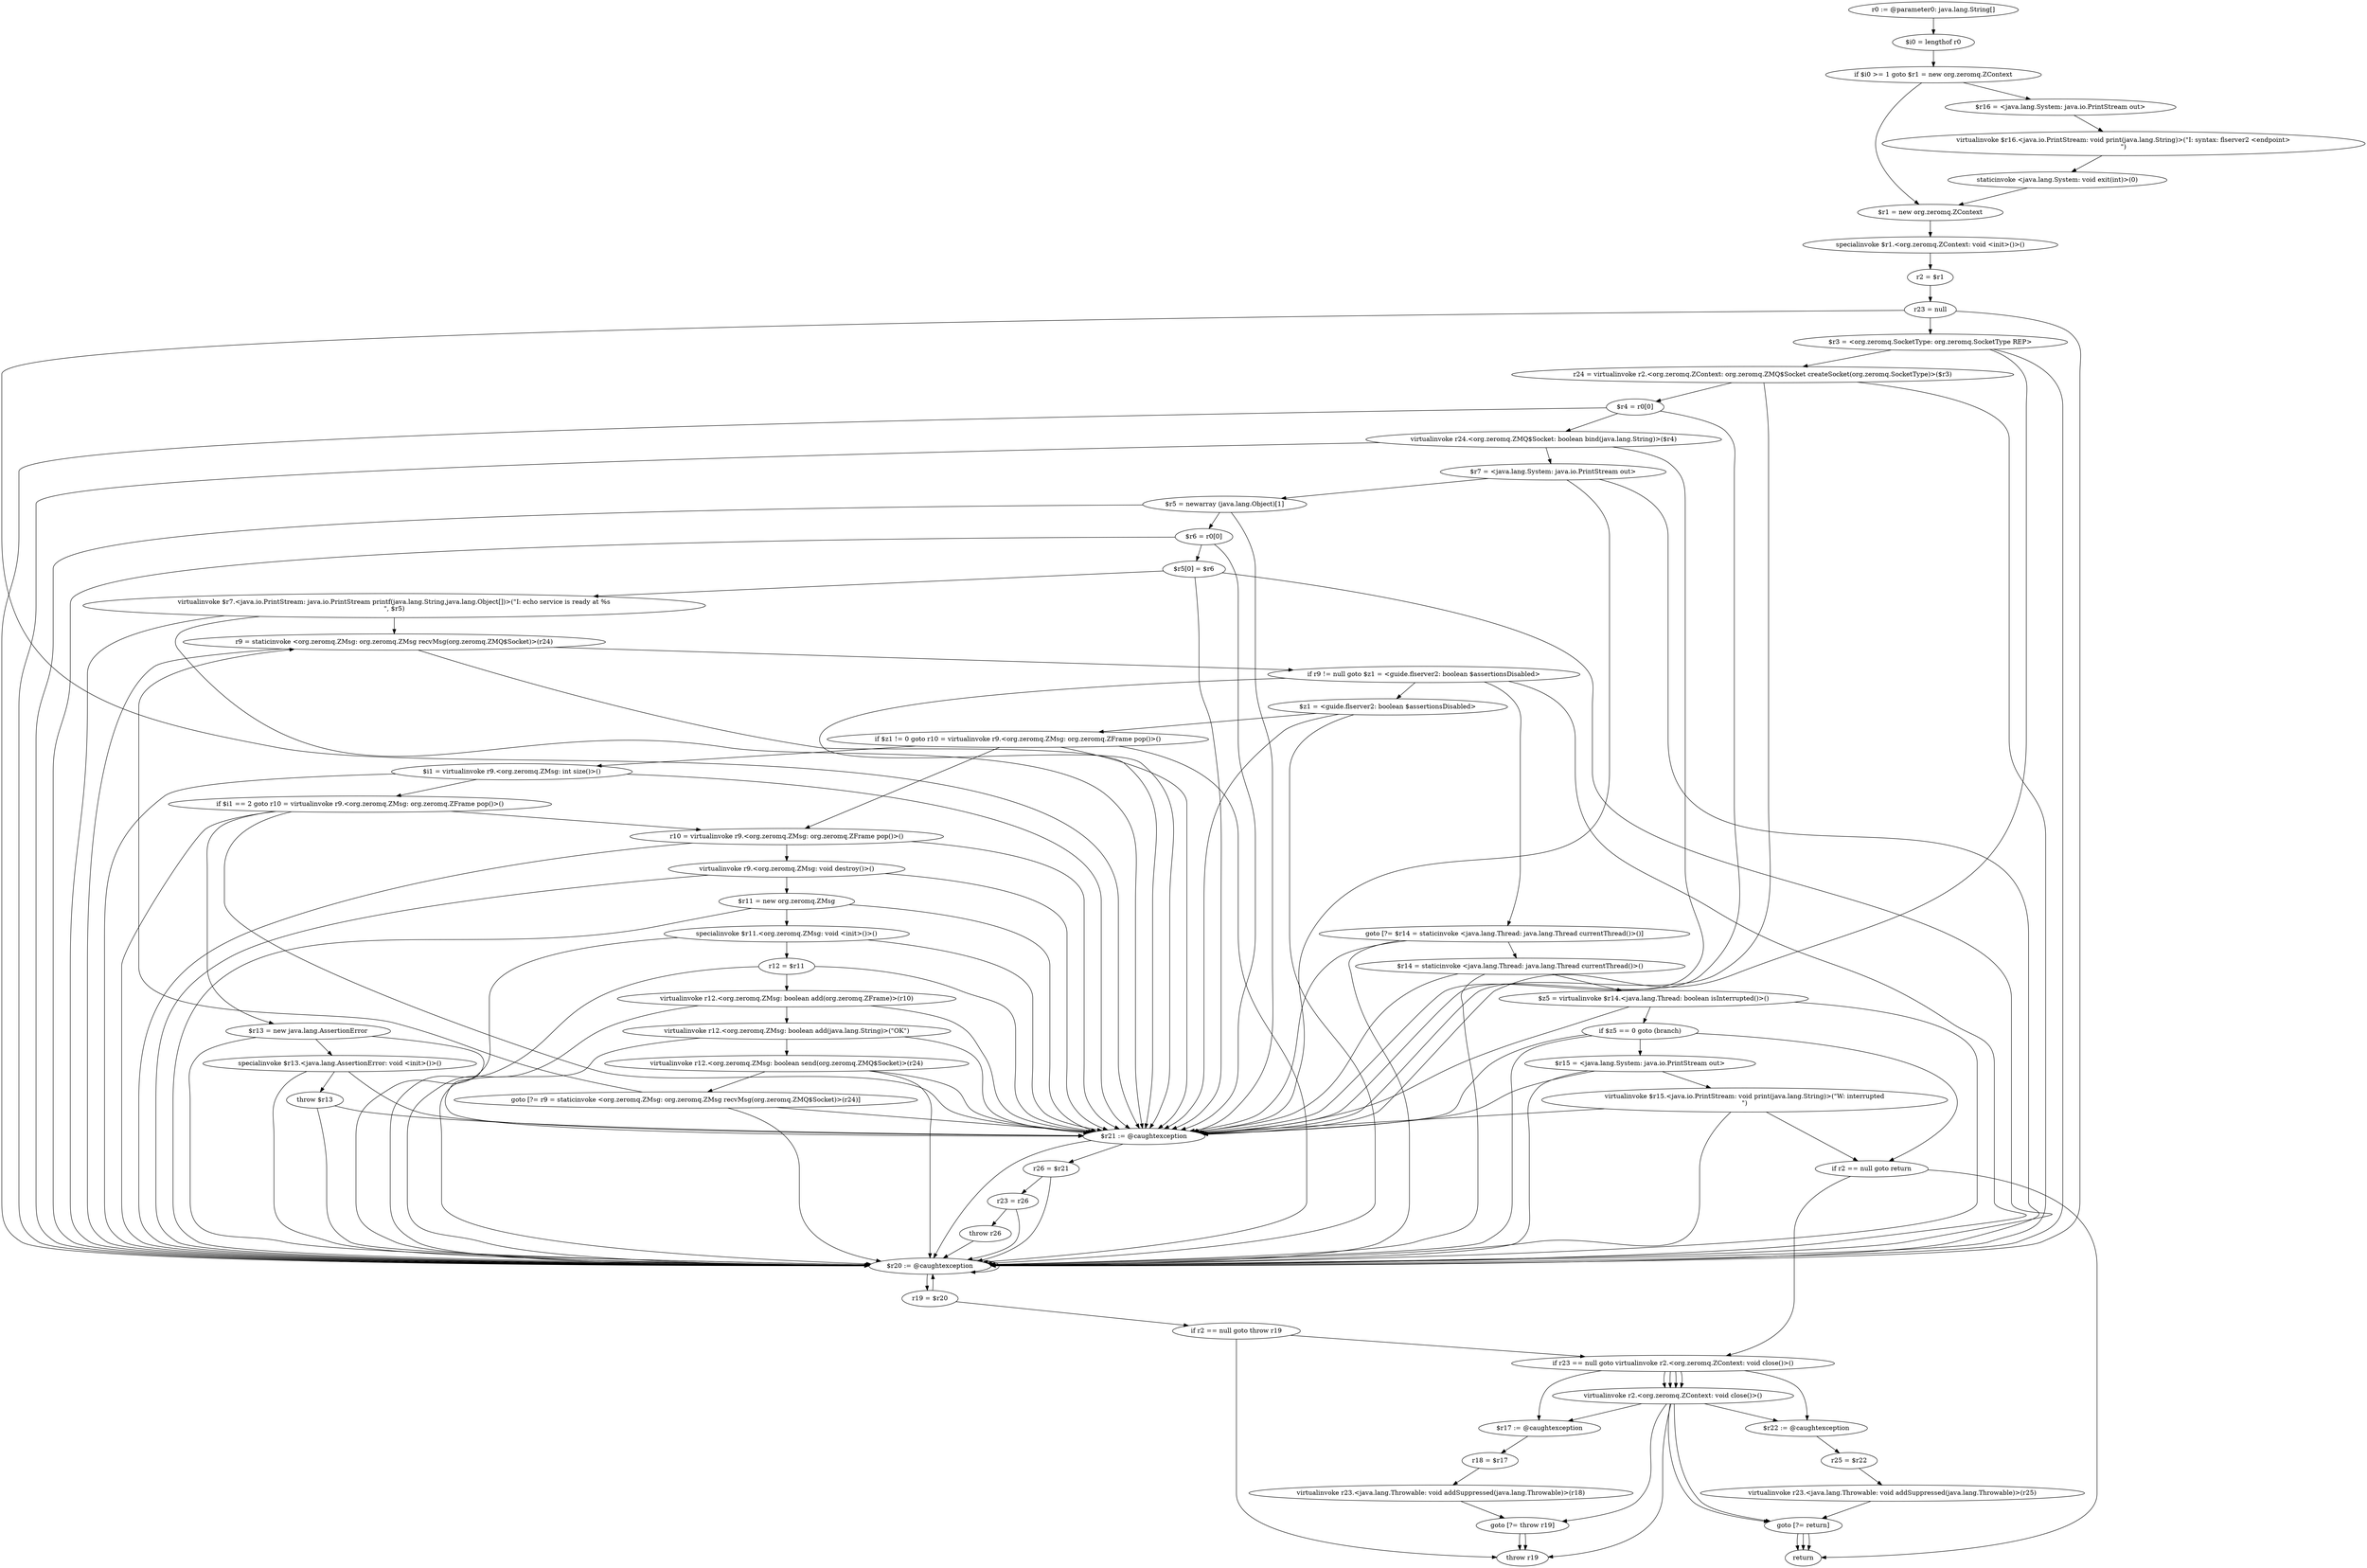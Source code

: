 digraph "unitGraph" {
    "r0 := @parameter0: java.lang.String[]"
    "$i0 = lengthof r0"
    "if $i0 >= 1 goto $r1 = new org.zeromq.ZContext"
    "$r16 = <java.lang.System: java.io.PrintStream out>"
    "virtualinvoke $r16.<java.io.PrintStream: void print(java.lang.String)>(\"I: syntax: flserver2 <endpoint>\n\")"
    "staticinvoke <java.lang.System: void exit(int)>(0)"
    "$r1 = new org.zeromq.ZContext"
    "specialinvoke $r1.<org.zeromq.ZContext: void <init>()>()"
    "r2 = $r1"
    "r23 = null"
    "$r3 = <org.zeromq.SocketType: org.zeromq.SocketType REP>"
    "r24 = virtualinvoke r2.<org.zeromq.ZContext: org.zeromq.ZMQ$Socket createSocket(org.zeromq.SocketType)>($r3)"
    "$r4 = r0[0]"
    "virtualinvoke r24.<org.zeromq.ZMQ$Socket: boolean bind(java.lang.String)>($r4)"
    "$r7 = <java.lang.System: java.io.PrintStream out>"
    "$r5 = newarray (java.lang.Object)[1]"
    "$r6 = r0[0]"
    "$r5[0] = $r6"
    "virtualinvoke $r7.<java.io.PrintStream: java.io.PrintStream printf(java.lang.String,java.lang.Object[])>(\"I: echo service is ready at %s\n\", $r5)"
    "r9 = staticinvoke <org.zeromq.ZMsg: org.zeromq.ZMsg recvMsg(org.zeromq.ZMQ$Socket)>(r24)"
    "if r9 != null goto $z1 = <guide.flserver2: boolean $assertionsDisabled>"
    "goto [?= $r14 = staticinvoke <java.lang.Thread: java.lang.Thread currentThread()>()]"
    "$z1 = <guide.flserver2: boolean $assertionsDisabled>"
    "if $z1 != 0 goto r10 = virtualinvoke r9.<org.zeromq.ZMsg: org.zeromq.ZFrame pop()>()"
    "$i1 = virtualinvoke r9.<org.zeromq.ZMsg: int size()>()"
    "if $i1 == 2 goto r10 = virtualinvoke r9.<org.zeromq.ZMsg: org.zeromq.ZFrame pop()>()"
    "$r13 = new java.lang.AssertionError"
    "specialinvoke $r13.<java.lang.AssertionError: void <init>()>()"
    "throw $r13"
    "r10 = virtualinvoke r9.<org.zeromq.ZMsg: org.zeromq.ZFrame pop()>()"
    "virtualinvoke r9.<org.zeromq.ZMsg: void destroy()>()"
    "$r11 = new org.zeromq.ZMsg"
    "specialinvoke $r11.<org.zeromq.ZMsg: void <init>()>()"
    "r12 = $r11"
    "virtualinvoke r12.<org.zeromq.ZMsg: boolean add(org.zeromq.ZFrame)>(r10)"
    "virtualinvoke r12.<org.zeromq.ZMsg: boolean add(java.lang.String)>(\"OK\")"
    "virtualinvoke r12.<org.zeromq.ZMsg: boolean send(org.zeromq.ZMQ$Socket)>(r24)"
    "goto [?= r9 = staticinvoke <org.zeromq.ZMsg: org.zeromq.ZMsg recvMsg(org.zeromq.ZMQ$Socket)>(r24)]"
    "$r14 = staticinvoke <java.lang.Thread: java.lang.Thread currentThread()>()"
    "$z5 = virtualinvoke $r14.<java.lang.Thread: boolean isInterrupted()>()"
    "if $z5 == 0 goto (branch)"
    "$r15 = <java.lang.System: java.io.PrintStream out>"
    "virtualinvoke $r15.<java.io.PrintStream: void print(java.lang.String)>(\"W: interrupted\n\")"
    "if r2 == null goto return"
    "if r23 == null goto virtualinvoke r2.<org.zeromq.ZContext: void close()>()"
    "virtualinvoke r2.<org.zeromq.ZContext: void close()>()"
    "goto [?= return]"
    "$r22 := @caughtexception"
    "r25 = $r22"
    "virtualinvoke r23.<java.lang.Throwable: void addSuppressed(java.lang.Throwable)>(r25)"
    "$r21 := @caughtexception"
    "r26 = $r21"
    "r23 = r26"
    "throw r26"
    "$r20 := @caughtexception"
    "r19 = $r20"
    "if r2 == null goto throw r19"
    "goto [?= throw r19]"
    "$r17 := @caughtexception"
    "r18 = $r17"
    "virtualinvoke r23.<java.lang.Throwable: void addSuppressed(java.lang.Throwable)>(r18)"
    "throw r19"
    "return"
    "r0 := @parameter0: java.lang.String[]"->"$i0 = lengthof r0";
    "$i0 = lengthof r0"->"if $i0 >= 1 goto $r1 = new org.zeromq.ZContext";
    "if $i0 >= 1 goto $r1 = new org.zeromq.ZContext"->"$r16 = <java.lang.System: java.io.PrintStream out>";
    "if $i0 >= 1 goto $r1 = new org.zeromq.ZContext"->"$r1 = new org.zeromq.ZContext";
    "$r16 = <java.lang.System: java.io.PrintStream out>"->"virtualinvoke $r16.<java.io.PrintStream: void print(java.lang.String)>(\"I: syntax: flserver2 <endpoint>\n\")";
    "virtualinvoke $r16.<java.io.PrintStream: void print(java.lang.String)>(\"I: syntax: flserver2 <endpoint>\n\")"->"staticinvoke <java.lang.System: void exit(int)>(0)";
    "staticinvoke <java.lang.System: void exit(int)>(0)"->"$r1 = new org.zeromq.ZContext";
    "$r1 = new org.zeromq.ZContext"->"specialinvoke $r1.<org.zeromq.ZContext: void <init>()>()";
    "specialinvoke $r1.<org.zeromq.ZContext: void <init>()>()"->"r2 = $r1";
    "r2 = $r1"->"r23 = null";
    "r23 = null"->"$r21 := @caughtexception";
    "r23 = null"->"$r20 := @caughtexception";
    "r23 = null"->"$r3 = <org.zeromq.SocketType: org.zeromq.SocketType REP>";
    "$r3 = <org.zeromq.SocketType: org.zeromq.SocketType REP>"->"$r21 := @caughtexception";
    "$r3 = <org.zeromq.SocketType: org.zeromq.SocketType REP>"->"$r20 := @caughtexception";
    "$r3 = <org.zeromq.SocketType: org.zeromq.SocketType REP>"->"r24 = virtualinvoke r2.<org.zeromq.ZContext: org.zeromq.ZMQ$Socket createSocket(org.zeromq.SocketType)>($r3)";
    "r24 = virtualinvoke r2.<org.zeromq.ZContext: org.zeromq.ZMQ$Socket createSocket(org.zeromq.SocketType)>($r3)"->"$r21 := @caughtexception";
    "r24 = virtualinvoke r2.<org.zeromq.ZContext: org.zeromq.ZMQ$Socket createSocket(org.zeromq.SocketType)>($r3)"->"$r20 := @caughtexception";
    "r24 = virtualinvoke r2.<org.zeromq.ZContext: org.zeromq.ZMQ$Socket createSocket(org.zeromq.SocketType)>($r3)"->"$r4 = r0[0]";
    "$r4 = r0[0]"->"$r21 := @caughtexception";
    "$r4 = r0[0]"->"$r20 := @caughtexception";
    "$r4 = r0[0]"->"virtualinvoke r24.<org.zeromq.ZMQ$Socket: boolean bind(java.lang.String)>($r4)";
    "virtualinvoke r24.<org.zeromq.ZMQ$Socket: boolean bind(java.lang.String)>($r4)"->"$r21 := @caughtexception";
    "virtualinvoke r24.<org.zeromq.ZMQ$Socket: boolean bind(java.lang.String)>($r4)"->"$r20 := @caughtexception";
    "virtualinvoke r24.<org.zeromq.ZMQ$Socket: boolean bind(java.lang.String)>($r4)"->"$r7 = <java.lang.System: java.io.PrintStream out>";
    "$r7 = <java.lang.System: java.io.PrintStream out>"->"$r21 := @caughtexception";
    "$r7 = <java.lang.System: java.io.PrintStream out>"->"$r20 := @caughtexception";
    "$r7 = <java.lang.System: java.io.PrintStream out>"->"$r5 = newarray (java.lang.Object)[1]";
    "$r5 = newarray (java.lang.Object)[1]"->"$r21 := @caughtexception";
    "$r5 = newarray (java.lang.Object)[1]"->"$r20 := @caughtexception";
    "$r5 = newarray (java.lang.Object)[1]"->"$r6 = r0[0]";
    "$r6 = r0[0]"->"$r21 := @caughtexception";
    "$r6 = r0[0]"->"$r20 := @caughtexception";
    "$r6 = r0[0]"->"$r5[0] = $r6";
    "$r5[0] = $r6"->"$r21 := @caughtexception";
    "$r5[0] = $r6"->"$r20 := @caughtexception";
    "$r5[0] = $r6"->"virtualinvoke $r7.<java.io.PrintStream: java.io.PrintStream printf(java.lang.String,java.lang.Object[])>(\"I: echo service is ready at %s\n\", $r5)";
    "virtualinvoke $r7.<java.io.PrintStream: java.io.PrintStream printf(java.lang.String,java.lang.Object[])>(\"I: echo service is ready at %s\n\", $r5)"->"$r21 := @caughtexception";
    "virtualinvoke $r7.<java.io.PrintStream: java.io.PrintStream printf(java.lang.String,java.lang.Object[])>(\"I: echo service is ready at %s\n\", $r5)"->"$r20 := @caughtexception";
    "virtualinvoke $r7.<java.io.PrintStream: java.io.PrintStream printf(java.lang.String,java.lang.Object[])>(\"I: echo service is ready at %s\n\", $r5)"->"r9 = staticinvoke <org.zeromq.ZMsg: org.zeromq.ZMsg recvMsg(org.zeromq.ZMQ$Socket)>(r24)";
    "r9 = staticinvoke <org.zeromq.ZMsg: org.zeromq.ZMsg recvMsg(org.zeromq.ZMQ$Socket)>(r24)"->"$r21 := @caughtexception";
    "r9 = staticinvoke <org.zeromq.ZMsg: org.zeromq.ZMsg recvMsg(org.zeromq.ZMQ$Socket)>(r24)"->"$r20 := @caughtexception";
    "r9 = staticinvoke <org.zeromq.ZMsg: org.zeromq.ZMsg recvMsg(org.zeromq.ZMQ$Socket)>(r24)"->"if r9 != null goto $z1 = <guide.flserver2: boolean $assertionsDisabled>";
    "if r9 != null goto $z1 = <guide.flserver2: boolean $assertionsDisabled>"->"goto [?= $r14 = staticinvoke <java.lang.Thread: java.lang.Thread currentThread()>()]";
    "if r9 != null goto $z1 = <guide.flserver2: boolean $assertionsDisabled>"->"$z1 = <guide.flserver2: boolean $assertionsDisabled>";
    "if r9 != null goto $z1 = <guide.flserver2: boolean $assertionsDisabled>"->"$r21 := @caughtexception";
    "if r9 != null goto $z1 = <guide.flserver2: boolean $assertionsDisabled>"->"$r20 := @caughtexception";
    "goto [?= $r14 = staticinvoke <java.lang.Thread: java.lang.Thread currentThread()>()]"->"$r21 := @caughtexception";
    "goto [?= $r14 = staticinvoke <java.lang.Thread: java.lang.Thread currentThread()>()]"->"$r20 := @caughtexception";
    "goto [?= $r14 = staticinvoke <java.lang.Thread: java.lang.Thread currentThread()>()]"->"$r14 = staticinvoke <java.lang.Thread: java.lang.Thread currentThread()>()";
    "$z1 = <guide.flserver2: boolean $assertionsDisabled>"->"$r21 := @caughtexception";
    "$z1 = <guide.flserver2: boolean $assertionsDisabled>"->"$r20 := @caughtexception";
    "$z1 = <guide.flserver2: boolean $assertionsDisabled>"->"if $z1 != 0 goto r10 = virtualinvoke r9.<org.zeromq.ZMsg: org.zeromq.ZFrame pop()>()";
    "if $z1 != 0 goto r10 = virtualinvoke r9.<org.zeromq.ZMsg: org.zeromq.ZFrame pop()>()"->"$i1 = virtualinvoke r9.<org.zeromq.ZMsg: int size()>()";
    "if $z1 != 0 goto r10 = virtualinvoke r9.<org.zeromq.ZMsg: org.zeromq.ZFrame pop()>()"->"r10 = virtualinvoke r9.<org.zeromq.ZMsg: org.zeromq.ZFrame pop()>()";
    "if $z1 != 0 goto r10 = virtualinvoke r9.<org.zeromq.ZMsg: org.zeromq.ZFrame pop()>()"->"$r21 := @caughtexception";
    "if $z1 != 0 goto r10 = virtualinvoke r9.<org.zeromq.ZMsg: org.zeromq.ZFrame pop()>()"->"$r20 := @caughtexception";
    "$i1 = virtualinvoke r9.<org.zeromq.ZMsg: int size()>()"->"$r21 := @caughtexception";
    "$i1 = virtualinvoke r9.<org.zeromq.ZMsg: int size()>()"->"$r20 := @caughtexception";
    "$i1 = virtualinvoke r9.<org.zeromq.ZMsg: int size()>()"->"if $i1 == 2 goto r10 = virtualinvoke r9.<org.zeromq.ZMsg: org.zeromq.ZFrame pop()>()";
    "if $i1 == 2 goto r10 = virtualinvoke r9.<org.zeromq.ZMsg: org.zeromq.ZFrame pop()>()"->"$r13 = new java.lang.AssertionError";
    "if $i1 == 2 goto r10 = virtualinvoke r9.<org.zeromq.ZMsg: org.zeromq.ZFrame pop()>()"->"r10 = virtualinvoke r9.<org.zeromq.ZMsg: org.zeromq.ZFrame pop()>()";
    "if $i1 == 2 goto r10 = virtualinvoke r9.<org.zeromq.ZMsg: org.zeromq.ZFrame pop()>()"->"$r21 := @caughtexception";
    "if $i1 == 2 goto r10 = virtualinvoke r9.<org.zeromq.ZMsg: org.zeromq.ZFrame pop()>()"->"$r20 := @caughtexception";
    "$r13 = new java.lang.AssertionError"->"$r21 := @caughtexception";
    "$r13 = new java.lang.AssertionError"->"$r20 := @caughtexception";
    "$r13 = new java.lang.AssertionError"->"specialinvoke $r13.<java.lang.AssertionError: void <init>()>()";
    "specialinvoke $r13.<java.lang.AssertionError: void <init>()>()"->"$r21 := @caughtexception";
    "specialinvoke $r13.<java.lang.AssertionError: void <init>()>()"->"$r20 := @caughtexception";
    "specialinvoke $r13.<java.lang.AssertionError: void <init>()>()"->"throw $r13";
    "throw $r13"->"$r21 := @caughtexception";
    "throw $r13"->"$r20 := @caughtexception";
    "r10 = virtualinvoke r9.<org.zeromq.ZMsg: org.zeromq.ZFrame pop()>()"->"$r21 := @caughtexception";
    "r10 = virtualinvoke r9.<org.zeromq.ZMsg: org.zeromq.ZFrame pop()>()"->"$r20 := @caughtexception";
    "r10 = virtualinvoke r9.<org.zeromq.ZMsg: org.zeromq.ZFrame pop()>()"->"virtualinvoke r9.<org.zeromq.ZMsg: void destroy()>()";
    "virtualinvoke r9.<org.zeromq.ZMsg: void destroy()>()"->"$r21 := @caughtexception";
    "virtualinvoke r9.<org.zeromq.ZMsg: void destroy()>()"->"$r20 := @caughtexception";
    "virtualinvoke r9.<org.zeromq.ZMsg: void destroy()>()"->"$r11 = new org.zeromq.ZMsg";
    "$r11 = new org.zeromq.ZMsg"->"$r21 := @caughtexception";
    "$r11 = new org.zeromq.ZMsg"->"$r20 := @caughtexception";
    "$r11 = new org.zeromq.ZMsg"->"specialinvoke $r11.<org.zeromq.ZMsg: void <init>()>()";
    "specialinvoke $r11.<org.zeromq.ZMsg: void <init>()>()"->"$r21 := @caughtexception";
    "specialinvoke $r11.<org.zeromq.ZMsg: void <init>()>()"->"$r20 := @caughtexception";
    "specialinvoke $r11.<org.zeromq.ZMsg: void <init>()>()"->"r12 = $r11";
    "r12 = $r11"->"$r21 := @caughtexception";
    "r12 = $r11"->"$r20 := @caughtexception";
    "r12 = $r11"->"virtualinvoke r12.<org.zeromq.ZMsg: boolean add(org.zeromq.ZFrame)>(r10)";
    "virtualinvoke r12.<org.zeromq.ZMsg: boolean add(org.zeromq.ZFrame)>(r10)"->"$r21 := @caughtexception";
    "virtualinvoke r12.<org.zeromq.ZMsg: boolean add(org.zeromq.ZFrame)>(r10)"->"$r20 := @caughtexception";
    "virtualinvoke r12.<org.zeromq.ZMsg: boolean add(org.zeromq.ZFrame)>(r10)"->"virtualinvoke r12.<org.zeromq.ZMsg: boolean add(java.lang.String)>(\"OK\")";
    "virtualinvoke r12.<org.zeromq.ZMsg: boolean add(java.lang.String)>(\"OK\")"->"$r21 := @caughtexception";
    "virtualinvoke r12.<org.zeromq.ZMsg: boolean add(java.lang.String)>(\"OK\")"->"$r20 := @caughtexception";
    "virtualinvoke r12.<org.zeromq.ZMsg: boolean add(java.lang.String)>(\"OK\")"->"virtualinvoke r12.<org.zeromq.ZMsg: boolean send(org.zeromq.ZMQ$Socket)>(r24)";
    "virtualinvoke r12.<org.zeromq.ZMsg: boolean send(org.zeromq.ZMQ$Socket)>(r24)"->"$r21 := @caughtexception";
    "virtualinvoke r12.<org.zeromq.ZMsg: boolean send(org.zeromq.ZMQ$Socket)>(r24)"->"$r20 := @caughtexception";
    "virtualinvoke r12.<org.zeromq.ZMsg: boolean send(org.zeromq.ZMQ$Socket)>(r24)"->"goto [?= r9 = staticinvoke <org.zeromq.ZMsg: org.zeromq.ZMsg recvMsg(org.zeromq.ZMQ$Socket)>(r24)]";
    "goto [?= r9 = staticinvoke <org.zeromq.ZMsg: org.zeromq.ZMsg recvMsg(org.zeromq.ZMQ$Socket)>(r24)]"->"$r21 := @caughtexception";
    "goto [?= r9 = staticinvoke <org.zeromq.ZMsg: org.zeromq.ZMsg recvMsg(org.zeromq.ZMQ$Socket)>(r24)]"->"$r20 := @caughtexception";
    "goto [?= r9 = staticinvoke <org.zeromq.ZMsg: org.zeromq.ZMsg recvMsg(org.zeromq.ZMQ$Socket)>(r24)]"->"r9 = staticinvoke <org.zeromq.ZMsg: org.zeromq.ZMsg recvMsg(org.zeromq.ZMQ$Socket)>(r24)";
    "$r14 = staticinvoke <java.lang.Thread: java.lang.Thread currentThread()>()"->"$r21 := @caughtexception";
    "$r14 = staticinvoke <java.lang.Thread: java.lang.Thread currentThread()>()"->"$r20 := @caughtexception";
    "$r14 = staticinvoke <java.lang.Thread: java.lang.Thread currentThread()>()"->"$z5 = virtualinvoke $r14.<java.lang.Thread: boolean isInterrupted()>()";
    "$z5 = virtualinvoke $r14.<java.lang.Thread: boolean isInterrupted()>()"->"$r21 := @caughtexception";
    "$z5 = virtualinvoke $r14.<java.lang.Thread: boolean isInterrupted()>()"->"$r20 := @caughtexception";
    "$z5 = virtualinvoke $r14.<java.lang.Thread: boolean isInterrupted()>()"->"if $z5 == 0 goto (branch)";
    "if $z5 == 0 goto (branch)"->"$r15 = <java.lang.System: java.io.PrintStream out>";
    "if $z5 == 0 goto (branch)"->"if r2 == null goto return";
    "if $z5 == 0 goto (branch)"->"$r21 := @caughtexception";
    "if $z5 == 0 goto (branch)"->"$r20 := @caughtexception";
    "$r15 = <java.lang.System: java.io.PrintStream out>"->"$r21 := @caughtexception";
    "$r15 = <java.lang.System: java.io.PrintStream out>"->"$r20 := @caughtexception";
    "$r15 = <java.lang.System: java.io.PrintStream out>"->"virtualinvoke $r15.<java.io.PrintStream: void print(java.lang.String)>(\"W: interrupted\n\")";
    "virtualinvoke $r15.<java.io.PrintStream: void print(java.lang.String)>(\"W: interrupted\n\")"->"$r21 := @caughtexception";
    "virtualinvoke $r15.<java.io.PrintStream: void print(java.lang.String)>(\"W: interrupted\n\")"->"$r20 := @caughtexception";
    "virtualinvoke $r15.<java.io.PrintStream: void print(java.lang.String)>(\"W: interrupted\n\")"->"if r2 == null goto return";
    "if r2 == null goto return"->"if r23 == null goto virtualinvoke r2.<org.zeromq.ZContext: void close()>()";
    "if r2 == null goto return"->"return";
    "if r23 == null goto virtualinvoke r2.<org.zeromq.ZContext: void close()>()"->"virtualinvoke r2.<org.zeromq.ZContext: void close()>()";
    "if r23 == null goto virtualinvoke r2.<org.zeromq.ZContext: void close()>()"->"virtualinvoke r2.<org.zeromq.ZContext: void close()>()";
    "if r23 == null goto virtualinvoke r2.<org.zeromq.ZContext: void close()>()"->"$r22 := @caughtexception";
    "virtualinvoke r2.<org.zeromq.ZContext: void close()>()"->"goto [?= return]";
    "virtualinvoke r2.<org.zeromq.ZContext: void close()>()"->"$r22 := @caughtexception";
    "goto [?= return]"->"return";
    "$r22 := @caughtexception"->"r25 = $r22";
    "r25 = $r22"->"virtualinvoke r23.<java.lang.Throwable: void addSuppressed(java.lang.Throwable)>(r25)";
    "virtualinvoke r23.<java.lang.Throwable: void addSuppressed(java.lang.Throwable)>(r25)"->"goto [?= return]";
    "goto [?= return]"->"return";
    "virtualinvoke r2.<org.zeromq.ZContext: void close()>()"->"goto [?= return]";
    "goto [?= return]"->"return";
    "$r21 := @caughtexception"->"r26 = $r21";
    "$r21 := @caughtexception"->"$r20 := @caughtexception";
    "r26 = $r21"->"r23 = r26";
    "r26 = $r21"->"$r20 := @caughtexception";
    "r23 = r26"->"throw r26";
    "r23 = r26"->"$r20 := @caughtexception";
    "throw r26"->"$r20 := @caughtexception";
    "$r20 := @caughtexception"->"r19 = $r20";
    "$r20 := @caughtexception"->"$r20 := @caughtexception";
    "r19 = $r20"->"if r2 == null goto throw r19";
    "r19 = $r20"->"$r20 := @caughtexception";
    "if r2 == null goto throw r19"->"if r23 == null goto virtualinvoke r2.<org.zeromq.ZContext: void close()>()";
    "if r2 == null goto throw r19"->"throw r19";
    "if r23 == null goto virtualinvoke r2.<org.zeromq.ZContext: void close()>()"->"virtualinvoke r2.<org.zeromq.ZContext: void close()>()";
    "if r23 == null goto virtualinvoke r2.<org.zeromq.ZContext: void close()>()"->"virtualinvoke r2.<org.zeromq.ZContext: void close()>()";
    "if r23 == null goto virtualinvoke r2.<org.zeromq.ZContext: void close()>()"->"$r17 := @caughtexception";
    "virtualinvoke r2.<org.zeromq.ZContext: void close()>()"->"goto [?= throw r19]";
    "virtualinvoke r2.<org.zeromq.ZContext: void close()>()"->"$r17 := @caughtexception";
    "goto [?= throw r19]"->"throw r19";
    "$r17 := @caughtexception"->"r18 = $r17";
    "r18 = $r17"->"virtualinvoke r23.<java.lang.Throwable: void addSuppressed(java.lang.Throwable)>(r18)";
    "virtualinvoke r23.<java.lang.Throwable: void addSuppressed(java.lang.Throwable)>(r18)"->"goto [?= throw r19]";
    "goto [?= throw r19]"->"throw r19";
    "virtualinvoke r2.<org.zeromq.ZContext: void close()>()"->"throw r19";
}
